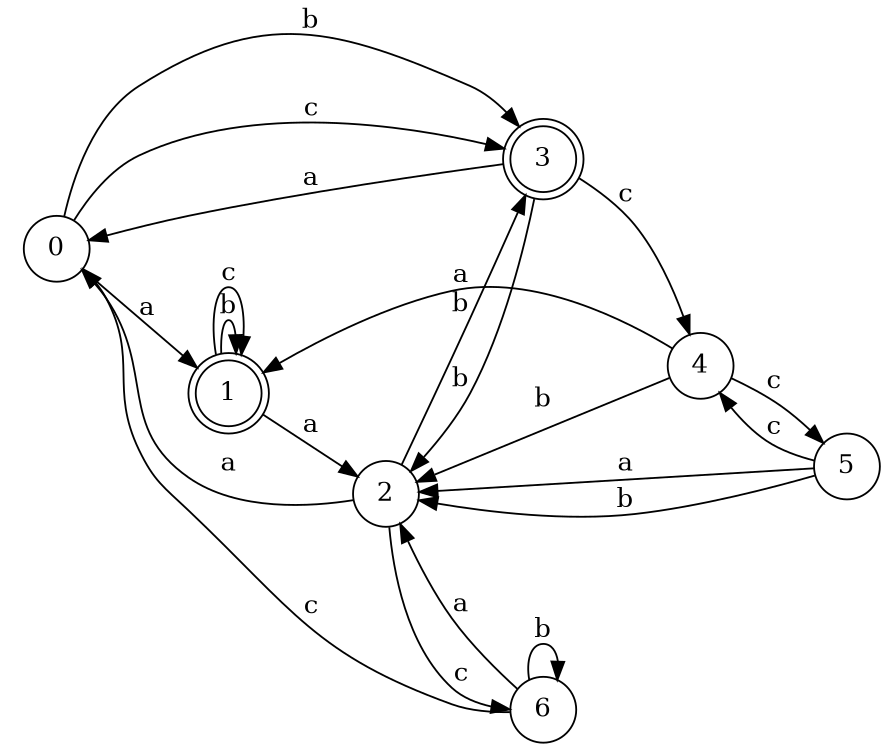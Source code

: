 digraph n6_7 {
__start0 [label="" shape="none"];

rankdir=LR;
size="8,5";

s0 [style="filled", color="black", fillcolor="white" shape="circle", label="0"];
s1 [style="rounded,filled", color="black", fillcolor="white" shape="doublecircle", label="1"];
s2 [style="filled", color="black", fillcolor="white" shape="circle", label="2"];
s3 [style="rounded,filled", color="black", fillcolor="white" shape="doublecircle", label="3"];
s4 [style="filled", color="black", fillcolor="white" shape="circle", label="4"];
s5 [style="filled", color="black", fillcolor="white" shape="circle", label="5"];
s6 [style="filled", color="black", fillcolor="white" shape="circle", label="6"];
s0 -> s1 [label="a"];
s0 -> s3 [label="b"];
s0 -> s3 [label="c"];
s1 -> s2 [label="a"];
s1 -> s1 [label="b"];
s1 -> s1 [label="c"];
s2 -> s0 [label="a"];
s2 -> s3 [label="b"];
s2 -> s6 [label="c"];
s3 -> s0 [label="a"];
s3 -> s2 [label="b"];
s3 -> s4 [label="c"];
s4 -> s1 [label="a"];
s4 -> s2 [label="b"];
s4 -> s5 [label="c"];
s5 -> s2 [label="a"];
s5 -> s2 [label="b"];
s5 -> s4 [label="c"];
s6 -> s2 [label="a"];
s6 -> s6 [label="b"];
s6 -> s0 [label="c"];

}